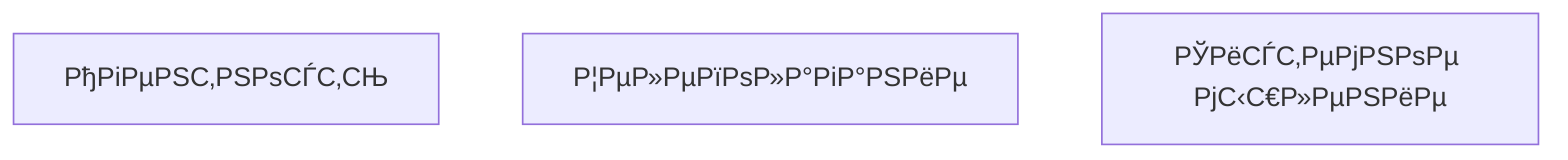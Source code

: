 graph TD
    C_1["РђРіРµРЅС‚РЅРѕСЃС‚СЊ"]
    C_2["Р¦РµР»РµРїРѕР»Р°РіР°РЅРёРµ"]
    C_3["РЎРёСЃС‚РµРјРЅРѕРµ РјС‹С€Р»РµРЅРёРµ"]